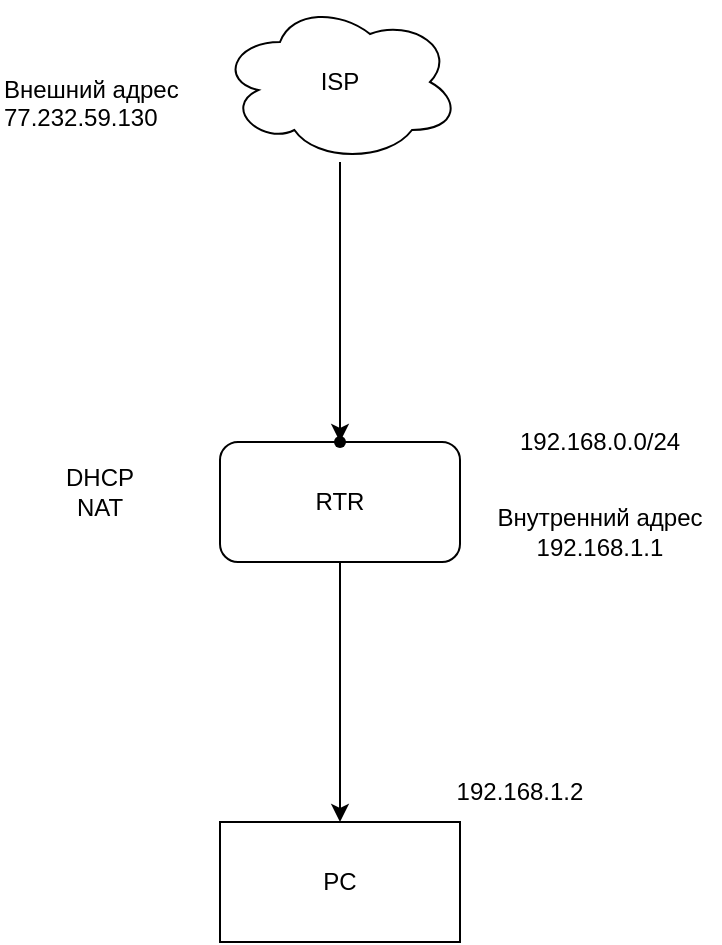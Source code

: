 <mxfile version="26.0.11">
  <diagram name="Страница — 1" id="2Ie17LKllfejXetC9i-w">
    <mxGraphModel dx="826" dy="460" grid="1" gridSize="10" guides="1" tooltips="1" connect="1" arrows="1" fold="1" page="1" pageScale="1" pageWidth="827" pageHeight="1169" math="0" shadow="0">
      <root>
        <mxCell id="0" />
        <mxCell id="1" parent="0" />
        <mxCell id="1_VTJqng4pNPIeqFjbA_-3" value="ISP" style="ellipse;shape=cloud;whiteSpace=wrap;html=1;" parent="1" vertex="1">
          <mxGeometry x="370" y="210" width="120" height="80" as="geometry" />
        </mxCell>
        <mxCell id="1_VTJqng4pNPIeqFjbA_-9" style="edgeStyle=orthogonalEdgeStyle;rounded=0;orthogonalLoop=1;jettySize=auto;html=1;" parent="1" source="1_VTJqng4pNPIeqFjbA_-4" target="1_VTJqng4pNPIeqFjbA_-5" edge="1">
          <mxGeometry relative="1" as="geometry" />
        </mxCell>
        <mxCell id="1_VTJqng4pNPIeqFjbA_-4" value="RTR" style="rounded=1;whiteSpace=wrap;html=1;" parent="1" vertex="1">
          <mxGeometry x="370" y="430" width="120" height="60" as="geometry" />
        </mxCell>
        <mxCell id="1_VTJqng4pNPIeqFjbA_-5" value="PC" style="rounded=0;whiteSpace=wrap;html=1;" parent="1" vertex="1">
          <mxGeometry x="370" y="620" width="120" height="60" as="geometry" />
        </mxCell>
        <mxCell id="1_VTJqng4pNPIeqFjbA_-7" value="" style="shape=waypoint;sketch=0;size=6;pointerEvents=1;points=[];fillColor=default;resizable=0;rotatable=0;perimeter=centerPerimeter;snapToPoint=1;" parent="1" vertex="1">
          <mxGeometry x="420" y="420" width="20" height="20" as="geometry" />
        </mxCell>
        <mxCell id="1_VTJqng4pNPIeqFjbA_-10" style="edgeStyle=orthogonalEdgeStyle;rounded=0;orthogonalLoop=1;jettySize=auto;html=1;entryX=1.062;entryY=1.031;entryDx=0;entryDy=0;entryPerimeter=0;" parent="1" source="1_VTJqng4pNPIeqFjbA_-3" target="1_VTJqng4pNPIeqFjbA_-7" edge="1">
          <mxGeometry relative="1" as="geometry" />
        </mxCell>
        <mxCell id="1_VTJqng4pNPIeqFjbA_-11" value="192.168.0.0/24" style="text;html=1;align=center;verticalAlign=middle;whiteSpace=wrap;rounded=0;" parent="1" vertex="1">
          <mxGeometry x="530" y="415" width="60" height="30" as="geometry" />
        </mxCell>
        <mxCell id="00o8PkhkXgXbuWhhDolW-1" value="DHCP&lt;div&gt;NAT&lt;/div&gt;" style="text;html=1;align=center;verticalAlign=middle;whiteSpace=wrap;rounded=0;" vertex="1" parent="1">
          <mxGeometry x="280" y="440" width="60" height="30" as="geometry" />
        </mxCell>
        <mxCell id="00o8PkhkXgXbuWhhDolW-2" value="Внутренний адрес 192.168.1.1" style="text;html=1;align=center;verticalAlign=middle;whiteSpace=wrap;rounded=0;" vertex="1" parent="1">
          <mxGeometry x="500" y="460" width="120" height="30" as="geometry" />
        </mxCell>
        <mxCell id="00o8PkhkXgXbuWhhDolW-3" value="192.168.1.2" style="text;html=1;align=center;verticalAlign=middle;whiteSpace=wrap;rounded=0;" vertex="1" parent="1">
          <mxGeometry x="490" y="590" width="60" height="30" as="geometry" />
        </mxCell>
        <mxCell id="00o8PkhkXgXbuWhhDolW-4" value="Внешний адрес 77.232.59.130" style="text;whiteSpace=wrap;" vertex="1" parent="1">
          <mxGeometry x="260" y="240" width="110" height="40" as="geometry" />
        </mxCell>
      </root>
    </mxGraphModel>
  </diagram>
</mxfile>
